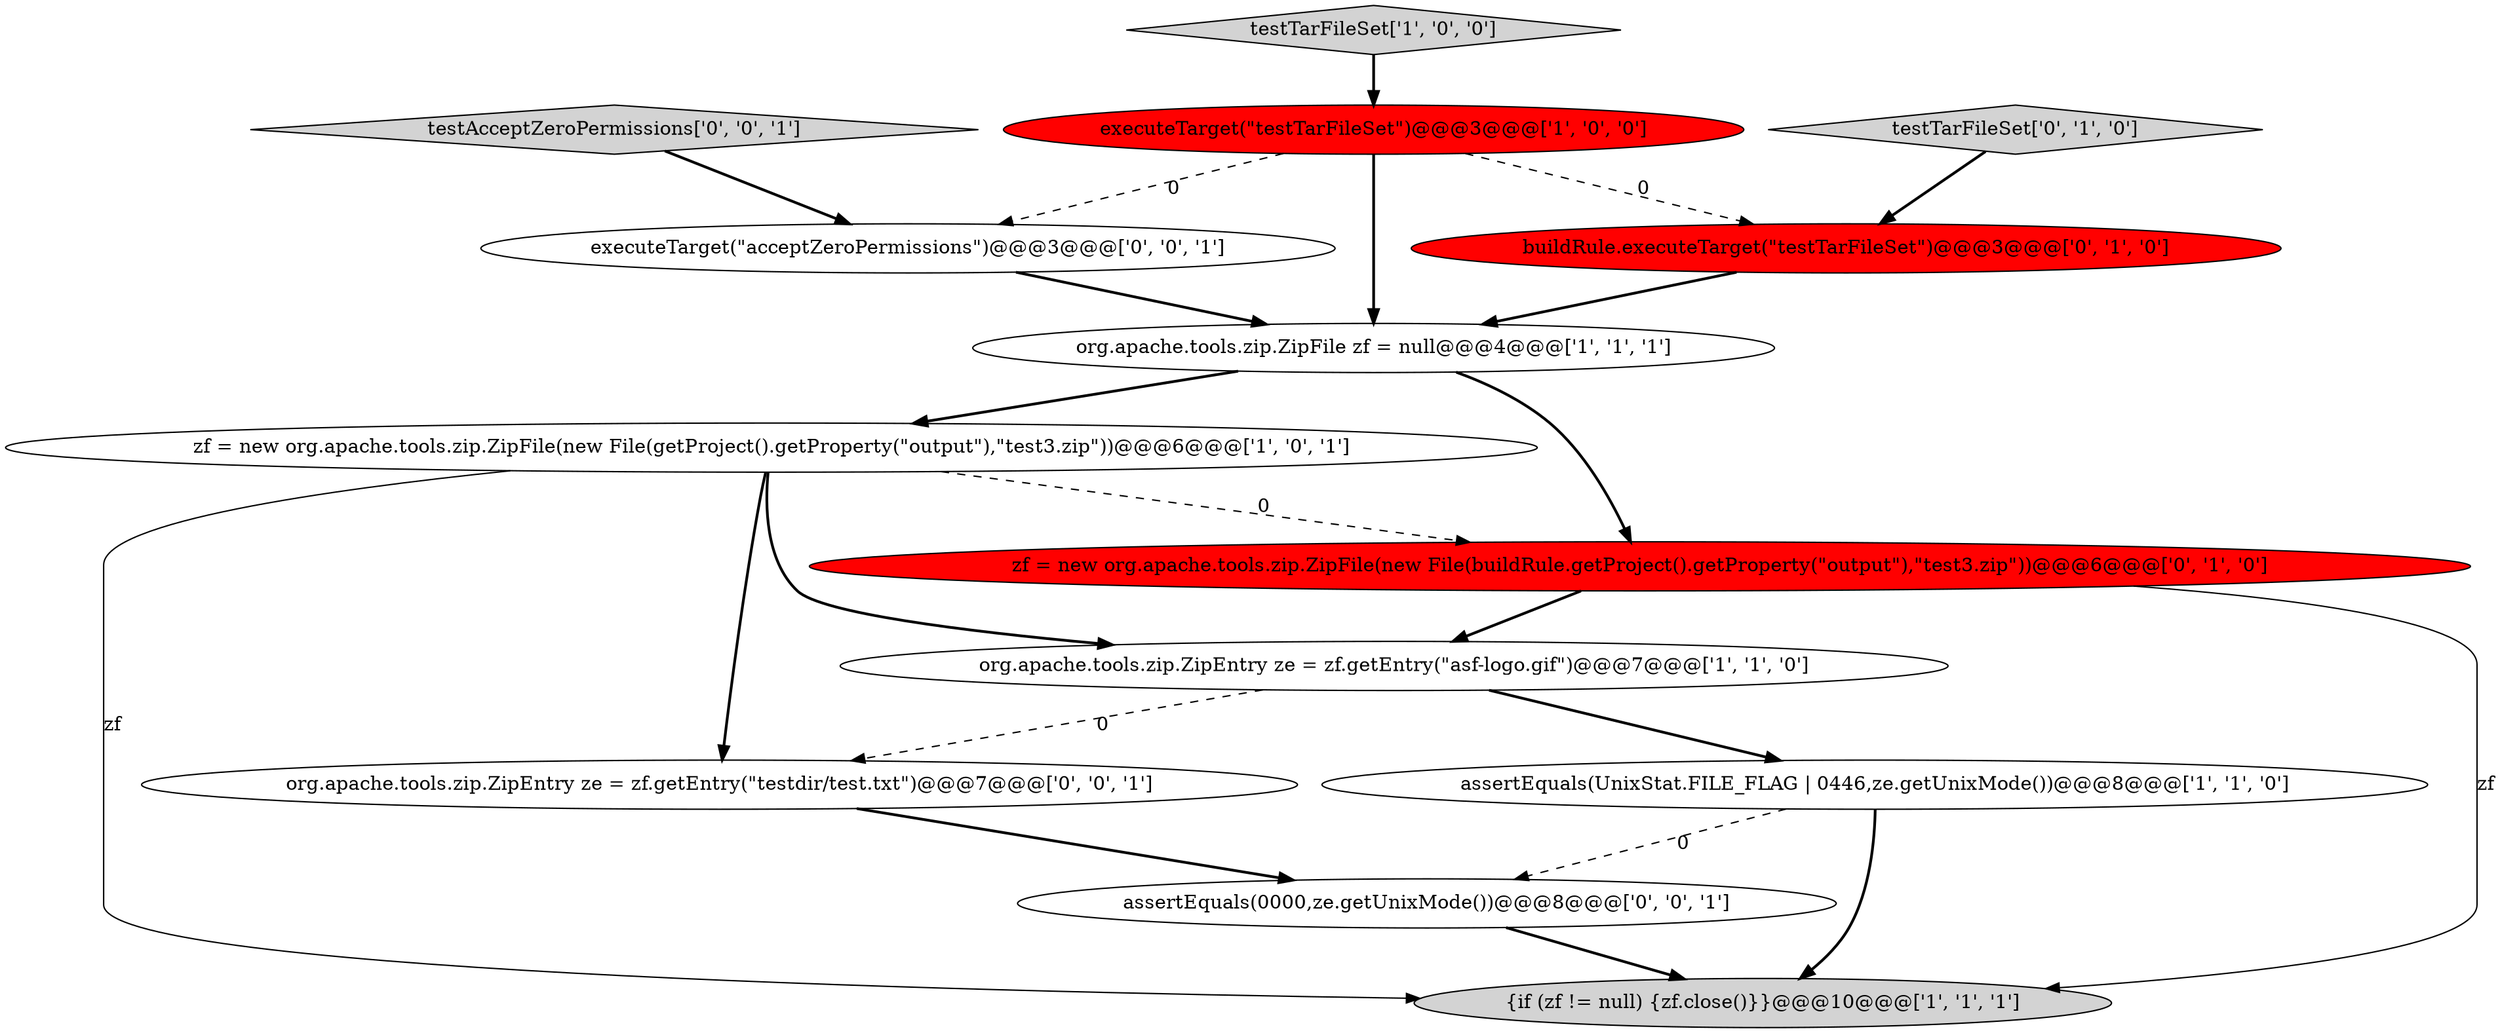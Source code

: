 digraph {
1 [style = filled, label = "{if (zf != null) {zf.close()}}@@@10@@@['1', '1', '1']", fillcolor = lightgray, shape = ellipse image = "AAA0AAABBB1BBB"];
11 [style = filled, label = "executeTarget(\"acceptZeroPermissions\")@@@3@@@['0', '0', '1']", fillcolor = white, shape = ellipse image = "AAA0AAABBB3BBB"];
8 [style = filled, label = "testTarFileSet['0', '1', '0']", fillcolor = lightgray, shape = diamond image = "AAA0AAABBB2BBB"];
10 [style = filled, label = "org.apache.tools.zip.ZipEntry ze = zf.getEntry(\"testdir/test.txt\")@@@7@@@['0', '0', '1']", fillcolor = white, shape = ellipse image = "AAA0AAABBB3BBB"];
5 [style = filled, label = "zf = new org.apache.tools.zip.ZipFile(new File(getProject().getProperty(\"output\"),\"test3.zip\"))@@@6@@@['1', '0', '1']", fillcolor = white, shape = ellipse image = "AAA0AAABBB1BBB"];
12 [style = filled, label = "assertEquals(0000,ze.getUnixMode())@@@8@@@['0', '0', '1']", fillcolor = white, shape = ellipse image = "AAA0AAABBB3BBB"];
13 [style = filled, label = "testAcceptZeroPermissions['0', '0', '1']", fillcolor = lightgray, shape = diamond image = "AAA0AAABBB3BBB"];
2 [style = filled, label = "testTarFileSet['1', '0', '0']", fillcolor = lightgray, shape = diamond image = "AAA0AAABBB1BBB"];
7 [style = filled, label = "buildRule.executeTarget(\"testTarFileSet\")@@@3@@@['0', '1', '0']", fillcolor = red, shape = ellipse image = "AAA1AAABBB2BBB"];
6 [style = filled, label = "assertEquals(UnixStat.FILE_FLAG | 0446,ze.getUnixMode())@@@8@@@['1', '1', '0']", fillcolor = white, shape = ellipse image = "AAA0AAABBB1BBB"];
4 [style = filled, label = "executeTarget(\"testTarFileSet\")@@@3@@@['1', '0', '0']", fillcolor = red, shape = ellipse image = "AAA1AAABBB1BBB"];
9 [style = filled, label = "zf = new org.apache.tools.zip.ZipFile(new File(buildRule.getProject().getProperty(\"output\"),\"test3.zip\"))@@@6@@@['0', '1', '0']", fillcolor = red, shape = ellipse image = "AAA1AAABBB2BBB"];
0 [style = filled, label = "org.apache.tools.zip.ZipEntry ze = zf.getEntry(\"asf-logo.gif\")@@@7@@@['1', '1', '0']", fillcolor = white, shape = ellipse image = "AAA0AAABBB1BBB"];
3 [style = filled, label = "org.apache.tools.zip.ZipFile zf = null@@@4@@@['1', '1', '1']", fillcolor = white, shape = ellipse image = "AAA0AAABBB1BBB"];
5->10 [style = bold, label=""];
4->3 [style = bold, label=""];
9->0 [style = bold, label=""];
0->6 [style = bold, label=""];
5->9 [style = dashed, label="0"];
12->1 [style = bold, label=""];
2->4 [style = bold, label=""];
13->11 [style = bold, label=""];
0->10 [style = dashed, label="0"];
7->3 [style = bold, label=""];
8->7 [style = bold, label=""];
6->12 [style = dashed, label="0"];
3->9 [style = bold, label=""];
6->1 [style = bold, label=""];
3->5 [style = bold, label=""];
5->1 [style = solid, label="zf"];
5->0 [style = bold, label=""];
11->3 [style = bold, label=""];
10->12 [style = bold, label=""];
4->7 [style = dashed, label="0"];
4->11 [style = dashed, label="0"];
9->1 [style = solid, label="zf"];
}
